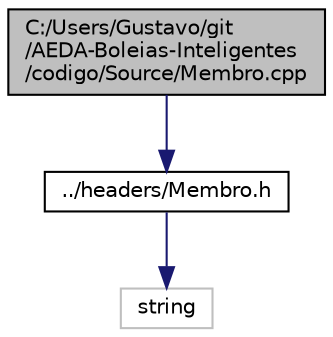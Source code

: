 digraph "C:/Users/Gustavo/git/AEDA-Boleias-Inteligentes/codigo/Source/Membro.cpp"
{
  edge [fontname="Helvetica",fontsize="10",labelfontname="Helvetica",labelfontsize="10"];
  node [fontname="Helvetica",fontsize="10",shape=record];
  Node1 [label="C:/Users/Gustavo/git\l/AEDA-Boleias-Inteligentes\l/codigo/Source/Membro.cpp",height=0.2,width=0.4,color="black", fillcolor="grey75", style="filled", fontcolor="black"];
  Node1 -> Node2 [color="midnightblue",fontsize="10",style="solid"];
  Node2 [label="../headers/Membro.h",height=0.2,width=0.4,color="black", fillcolor="white", style="filled",URL="$_membro_8h.html"];
  Node2 -> Node3 [color="midnightblue",fontsize="10",style="solid"];
  Node3 [label="string",height=0.2,width=0.4,color="grey75", fillcolor="white", style="filled"];
}
